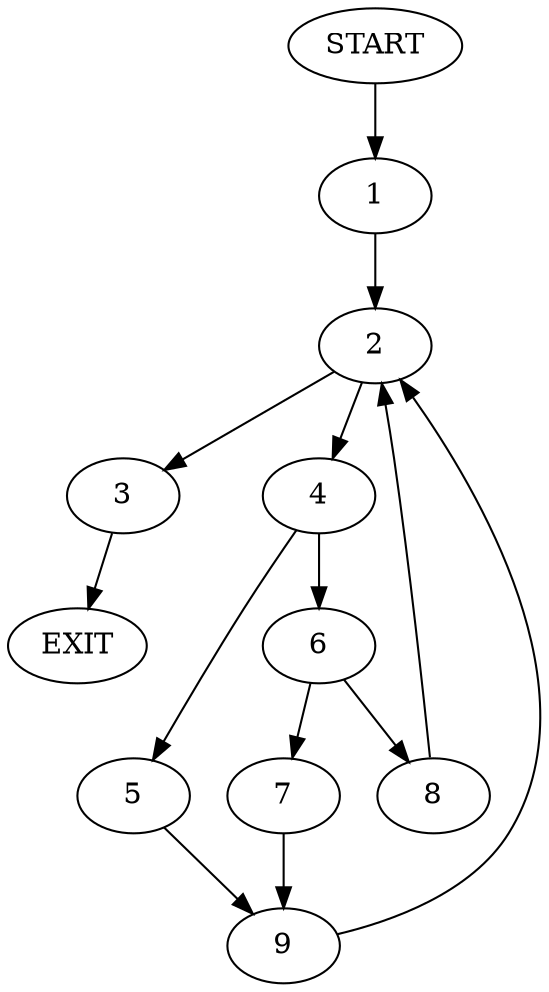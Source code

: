 digraph {
0 [label="START"]
10 [label="EXIT"]
0 -> 1
1 -> 2
2 -> 3
2 -> 4
3 -> 10
4 -> 5
4 -> 6
6 -> 7
6 -> 8
5 -> 9
9 -> 2
7 -> 9
8 -> 2
}
